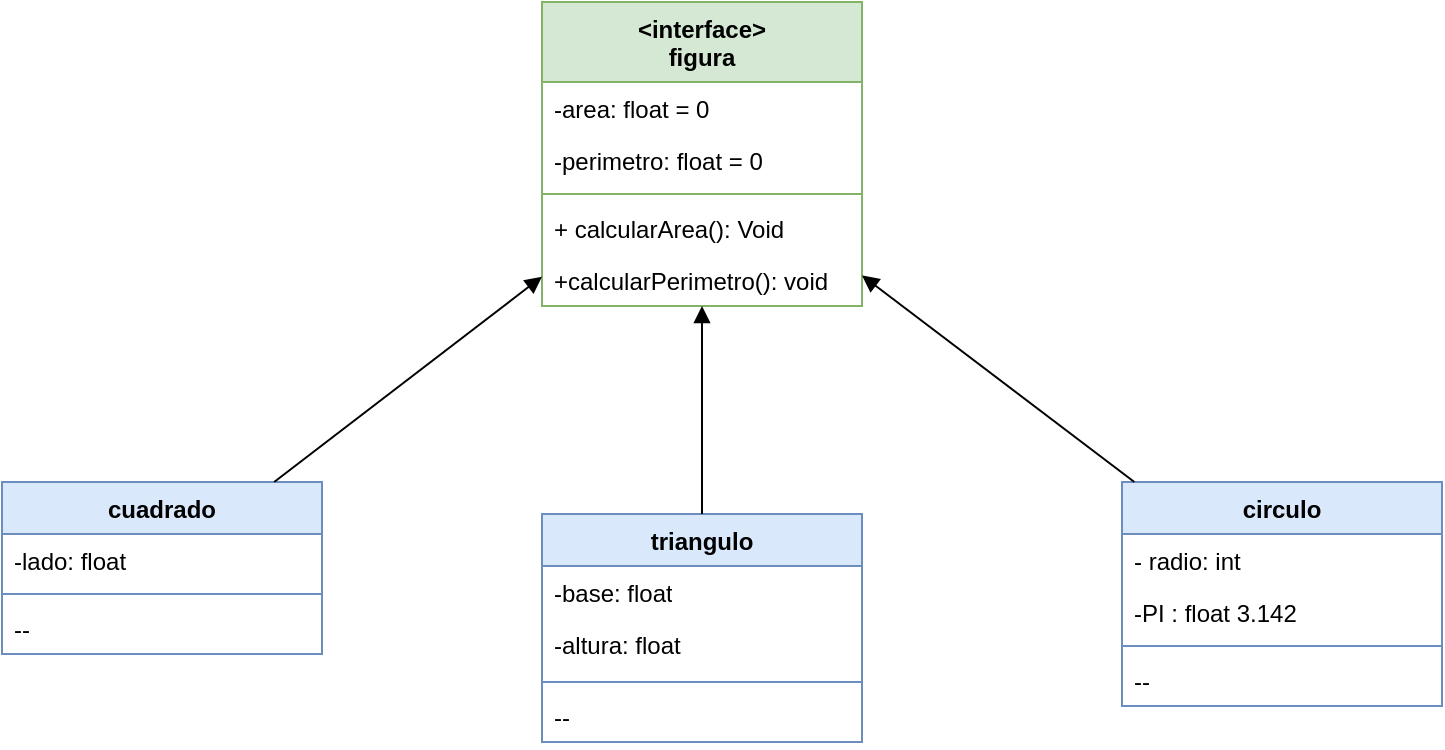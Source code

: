 <mxfile version="22.0.8" type="github">
  <diagram name="Página-1" id="GXpoXL-Gm6RxChug3rSL">
    <mxGraphModel dx="1009" dy="542" grid="1" gridSize="10" guides="1" tooltips="1" connect="1" arrows="1" fold="1" page="1" pageScale="1" pageWidth="827" pageHeight="1169" math="0" shadow="0">
      <root>
        <mxCell id="0" />
        <mxCell id="1" parent="0" />
        <mxCell id="ykLPMzfx-c7PIz0MQORo-1" value="&amp;lt;interface&amp;gt;&lt;br&gt;figura" style="swimlane;fontStyle=1;align=center;verticalAlign=top;childLayout=stackLayout;horizontal=1;startSize=40;horizontalStack=0;resizeParent=1;resizeParentMax=0;resizeLast=0;collapsible=1;marginBottom=0;whiteSpace=wrap;html=1;fillColor=#d5e8d4;strokeColor=#82b366;" parent="1" vertex="1">
          <mxGeometry x="280" y="30" width="160" height="152" as="geometry" />
        </mxCell>
        <mxCell id="ykLPMzfx-c7PIz0MQORo-2" value="-area: float = 0" style="text;strokeColor=none;fillColor=none;align=left;verticalAlign=top;spacingLeft=4;spacingRight=4;overflow=hidden;rotatable=0;points=[[0,0.5],[1,0.5]];portConstraint=eastwest;whiteSpace=wrap;html=1;" parent="ykLPMzfx-c7PIz0MQORo-1" vertex="1">
          <mxGeometry y="40" width="160" height="26" as="geometry" />
        </mxCell>
        <mxCell id="7HGRPEWEDIRBKOAWJiyF-1" value="-perimetro: float = 0" style="text;strokeColor=none;fillColor=none;align=left;verticalAlign=top;spacingLeft=4;spacingRight=4;overflow=hidden;rotatable=0;points=[[0,0.5],[1,0.5]];portConstraint=eastwest;whiteSpace=wrap;html=1;" vertex="1" parent="ykLPMzfx-c7PIz0MQORo-1">
          <mxGeometry y="66" width="160" height="26" as="geometry" />
        </mxCell>
        <mxCell id="ykLPMzfx-c7PIz0MQORo-3" value="" style="line;strokeWidth=1;fillColor=none;align=left;verticalAlign=middle;spacingTop=-1;spacingLeft=3;spacingRight=3;rotatable=0;labelPosition=right;points=[];portConstraint=eastwest;strokeColor=inherit;" parent="ykLPMzfx-c7PIz0MQORo-1" vertex="1">
          <mxGeometry y="92" width="160" height="8" as="geometry" />
        </mxCell>
        <mxCell id="ykLPMzfx-c7PIz0MQORo-4" value="+ calcularArea(): Void" style="text;strokeColor=none;fillColor=none;align=left;verticalAlign=top;spacingLeft=4;spacingRight=4;overflow=hidden;rotatable=0;points=[[0,0.5],[1,0.5]];portConstraint=eastwest;whiteSpace=wrap;html=1;" parent="ykLPMzfx-c7PIz0MQORo-1" vertex="1">
          <mxGeometry y="100" width="160" height="26" as="geometry" />
        </mxCell>
        <mxCell id="7HGRPEWEDIRBKOAWJiyF-3" value="+calcularPerimetro(): void" style="text;strokeColor=none;fillColor=none;align=left;verticalAlign=top;spacingLeft=4;spacingRight=4;overflow=hidden;rotatable=0;points=[[0,0.5],[1,0.5]];portConstraint=eastwest;whiteSpace=wrap;html=1;" vertex="1" parent="ykLPMzfx-c7PIz0MQORo-1">
          <mxGeometry y="126" width="160" height="26" as="geometry" />
        </mxCell>
        <mxCell id="ykLPMzfx-c7PIz0MQORo-5" value="cuadrado" style="swimlane;fontStyle=1;align=center;verticalAlign=top;childLayout=stackLayout;horizontal=1;startSize=26;horizontalStack=0;resizeParent=1;resizeParentMax=0;resizeLast=0;collapsible=1;marginBottom=0;whiteSpace=wrap;html=1;fillColor=#dae8fc;strokeColor=#6c8ebf;" parent="1" vertex="1">
          <mxGeometry x="10" y="270" width="160" height="86" as="geometry" />
        </mxCell>
        <mxCell id="ykLPMzfx-c7PIz0MQORo-6" value="-lado: float&amp;nbsp;" style="text;strokeColor=none;fillColor=none;align=left;verticalAlign=top;spacingLeft=4;spacingRight=4;overflow=hidden;rotatable=0;points=[[0,0.5],[1,0.5]];portConstraint=eastwest;whiteSpace=wrap;html=1;" parent="ykLPMzfx-c7PIz0MQORo-5" vertex="1">
          <mxGeometry y="26" width="160" height="26" as="geometry" />
        </mxCell>
        <mxCell id="ykLPMzfx-c7PIz0MQORo-7" value="" style="line;strokeWidth=1;fillColor=none;align=left;verticalAlign=middle;spacingTop=-1;spacingLeft=3;spacingRight=3;rotatable=0;labelPosition=right;points=[];portConstraint=eastwest;strokeColor=inherit;" parent="ykLPMzfx-c7PIz0MQORo-5" vertex="1">
          <mxGeometry y="52" width="160" height="8" as="geometry" />
        </mxCell>
        <mxCell id="ykLPMzfx-c7PIz0MQORo-8" value="--" style="text;strokeColor=none;fillColor=none;align=left;verticalAlign=top;spacingLeft=4;spacingRight=4;overflow=hidden;rotatable=0;points=[[0,0.5],[1,0.5]];portConstraint=eastwest;whiteSpace=wrap;html=1;" parent="ykLPMzfx-c7PIz0MQORo-5" vertex="1">
          <mxGeometry y="60" width="160" height="26" as="geometry" />
        </mxCell>
        <mxCell id="ykLPMzfx-c7PIz0MQORo-9" value="triangulo" style="swimlane;fontStyle=1;align=center;verticalAlign=top;childLayout=stackLayout;horizontal=1;startSize=26;horizontalStack=0;resizeParent=1;resizeParentMax=0;resizeLast=0;collapsible=1;marginBottom=0;whiteSpace=wrap;html=1;fillColor=#dae8fc;strokeColor=#6c8ebf;" parent="1" vertex="1">
          <mxGeometry x="280" y="286" width="160" height="114" as="geometry" />
        </mxCell>
        <mxCell id="ykLPMzfx-c7PIz0MQORo-10" value="-base: float" style="text;strokeColor=none;fillColor=none;align=left;verticalAlign=top;spacingLeft=4;spacingRight=4;overflow=hidden;rotatable=0;points=[[0,0.5],[1,0.5]];portConstraint=eastwest;whiteSpace=wrap;html=1;" parent="ykLPMzfx-c7PIz0MQORo-9" vertex="1">
          <mxGeometry y="26" width="160" height="26" as="geometry" />
        </mxCell>
        <mxCell id="ykLPMzfx-c7PIz0MQORo-13" value="-altura: float&amp;nbsp;" style="text;strokeColor=none;fillColor=none;align=left;verticalAlign=top;spacingLeft=4;spacingRight=4;overflow=hidden;rotatable=0;points=[[0,0.5],[1,0.5]];portConstraint=eastwest;whiteSpace=wrap;html=1;" parent="ykLPMzfx-c7PIz0MQORo-9" vertex="1">
          <mxGeometry y="52" width="160" height="28" as="geometry" />
        </mxCell>
        <mxCell id="ykLPMzfx-c7PIz0MQORo-11" value="" style="line;strokeWidth=1;fillColor=none;align=left;verticalAlign=middle;spacingTop=-1;spacingLeft=3;spacingRight=3;rotatable=0;labelPosition=right;points=[];portConstraint=eastwest;strokeColor=inherit;" parent="ykLPMzfx-c7PIz0MQORo-9" vertex="1">
          <mxGeometry y="80" width="160" height="8" as="geometry" />
        </mxCell>
        <mxCell id="ykLPMzfx-c7PIz0MQORo-12" value="--" style="text;strokeColor=none;fillColor=none;align=left;verticalAlign=top;spacingLeft=4;spacingRight=4;overflow=hidden;rotatable=0;points=[[0,0.5],[1,0.5]];portConstraint=eastwest;whiteSpace=wrap;html=1;" parent="ykLPMzfx-c7PIz0MQORo-9" vertex="1">
          <mxGeometry y="88" width="160" height="26" as="geometry" />
        </mxCell>
        <mxCell id="ykLPMzfx-c7PIz0MQORo-14" value="" style="html=1;verticalAlign=bottom;endArrow=block;curved=0;rounded=0;" parent="1" source="ykLPMzfx-c7PIz0MQORo-5" target="ykLPMzfx-c7PIz0MQORo-1" edge="1">
          <mxGeometry width="80" relative="1" as="geometry">
            <mxPoint x="370" y="280" as="sourcePoint" />
            <mxPoint x="450" y="280" as="targetPoint" />
          </mxGeometry>
        </mxCell>
        <mxCell id="ykLPMzfx-c7PIz0MQORo-15" value="" style="html=1;verticalAlign=bottom;endArrow=block;curved=0;rounded=0;" parent="1" source="ykLPMzfx-c7PIz0MQORo-9" target="ykLPMzfx-c7PIz0MQORo-1" edge="1">
          <mxGeometry width="80" relative="1" as="geometry">
            <mxPoint x="370" y="220" as="sourcePoint" />
            <mxPoint x="450" y="280" as="targetPoint" />
          </mxGeometry>
        </mxCell>
        <mxCell id="ykLPMzfx-c7PIz0MQORo-16" value="circulo" style="swimlane;fontStyle=1;align=center;verticalAlign=top;childLayout=stackLayout;horizontal=1;startSize=26;horizontalStack=0;resizeParent=1;resizeParentMax=0;resizeLast=0;collapsible=1;marginBottom=0;whiteSpace=wrap;html=1;fillColor=#dae8fc;strokeColor=#6c8ebf;" parent="1" vertex="1">
          <mxGeometry x="570" y="270" width="160" height="112" as="geometry" />
        </mxCell>
        <mxCell id="ykLPMzfx-c7PIz0MQORo-17" value="- radio: int&amp;nbsp;" style="text;strokeColor=none;fillColor=none;align=left;verticalAlign=top;spacingLeft=4;spacingRight=4;overflow=hidden;rotatable=0;points=[[0,0.5],[1,0.5]];portConstraint=eastwest;whiteSpace=wrap;html=1;" parent="ykLPMzfx-c7PIz0MQORo-16" vertex="1">
          <mxGeometry y="26" width="160" height="26" as="geometry" />
        </mxCell>
        <mxCell id="7HGRPEWEDIRBKOAWJiyF-2" value="-PI : float 3.142" style="text;strokeColor=none;fillColor=none;align=left;verticalAlign=top;spacingLeft=4;spacingRight=4;overflow=hidden;rotatable=0;points=[[0,0.5],[1,0.5]];portConstraint=eastwest;whiteSpace=wrap;html=1;" vertex="1" parent="ykLPMzfx-c7PIz0MQORo-16">
          <mxGeometry y="52" width="160" height="26" as="geometry" />
        </mxCell>
        <mxCell id="ykLPMzfx-c7PIz0MQORo-18" value="" style="line;strokeWidth=1;fillColor=none;align=left;verticalAlign=middle;spacingTop=-1;spacingLeft=3;spacingRight=3;rotatable=0;labelPosition=right;points=[];portConstraint=eastwest;strokeColor=inherit;" parent="ykLPMzfx-c7PIz0MQORo-16" vertex="1">
          <mxGeometry y="78" width="160" height="8" as="geometry" />
        </mxCell>
        <mxCell id="ykLPMzfx-c7PIz0MQORo-19" value="--" style="text;strokeColor=none;fillColor=none;align=left;verticalAlign=top;spacingLeft=4;spacingRight=4;overflow=hidden;rotatable=0;points=[[0,0.5],[1,0.5]];portConstraint=eastwest;whiteSpace=wrap;html=1;" parent="ykLPMzfx-c7PIz0MQORo-16" vertex="1">
          <mxGeometry y="86" width="160" height="26" as="geometry" />
        </mxCell>
        <mxCell id="ykLPMzfx-c7PIz0MQORo-20" value="" style="html=1;verticalAlign=bottom;endArrow=block;curved=0;rounded=0;" parent="1" source="ykLPMzfx-c7PIz0MQORo-16" target="ykLPMzfx-c7PIz0MQORo-1" edge="1">
          <mxGeometry width="80" relative="1" as="geometry">
            <mxPoint x="370" y="280" as="sourcePoint" />
            <mxPoint x="450" y="280" as="targetPoint" />
          </mxGeometry>
        </mxCell>
      </root>
    </mxGraphModel>
  </diagram>
</mxfile>
